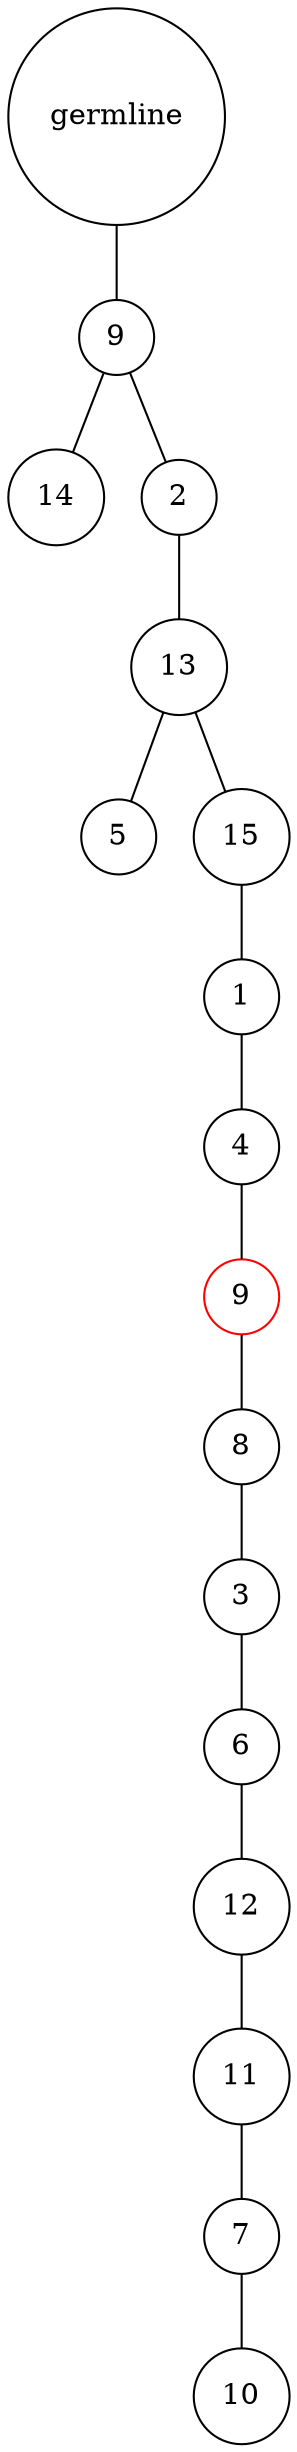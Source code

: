 graph {
	rankdir=UD;
	splines=line;
	node [shape=circle]
	"0x7f745d5dd220" [label="germline"];
	"0x7f745d5dd250" [label="9"];
	"0x7f745d5dd220" -- "0x7f745d5dd250" ;
	"0x7f745d5dd280" [label="14"];
	"0x7f745d5dd250" -- "0x7f745d5dd280" ;
	"0x7f745d5dd2b0" [label="2"];
	"0x7f745d5dd250" -- "0x7f745d5dd2b0" ;
	"0x7f745d5dd2e0" [label="13"];
	"0x7f745d5dd2b0" -- "0x7f745d5dd2e0" ;
	"0x7f745d5dd310" [label="5"];
	"0x7f745d5dd2e0" -- "0x7f745d5dd310" ;
	"0x7f745d5dd340" [label="15"];
	"0x7f745d5dd2e0" -- "0x7f745d5dd340" ;
	"0x7f745d5dd370" [label="1"];
	"0x7f745d5dd340" -- "0x7f745d5dd370" ;
	"0x7f745d5dd3a0" [label="4"];
	"0x7f745d5dd370" -- "0x7f745d5dd3a0" ;
	"0x7f745d5dd3d0" [label="9",color="red"];
	"0x7f745d5dd3a0" -- "0x7f745d5dd3d0" ;
	"0x7f745d5dd400" [label="8"];
	"0x7f745d5dd3d0" -- "0x7f745d5dd400" ;
	"0x7f745d5dd430" [label="3"];
	"0x7f745d5dd400" -- "0x7f745d5dd430" ;
	"0x7f745d5dd460" [label="6"];
	"0x7f745d5dd430" -- "0x7f745d5dd460" ;
	"0x7f745d5dd490" [label="12"];
	"0x7f745d5dd460" -- "0x7f745d5dd490" ;
	"0x7f745d5dd4c0" [label="11"];
	"0x7f745d5dd490" -- "0x7f745d5dd4c0" ;
	"0x7f745d5dd4f0" [label="7"];
	"0x7f745d5dd4c0" -- "0x7f745d5dd4f0" ;
	"0x7f745d5dd520" [label="10"];
	"0x7f745d5dd4f0" -- "0x7f745d5dd520" ;
}
